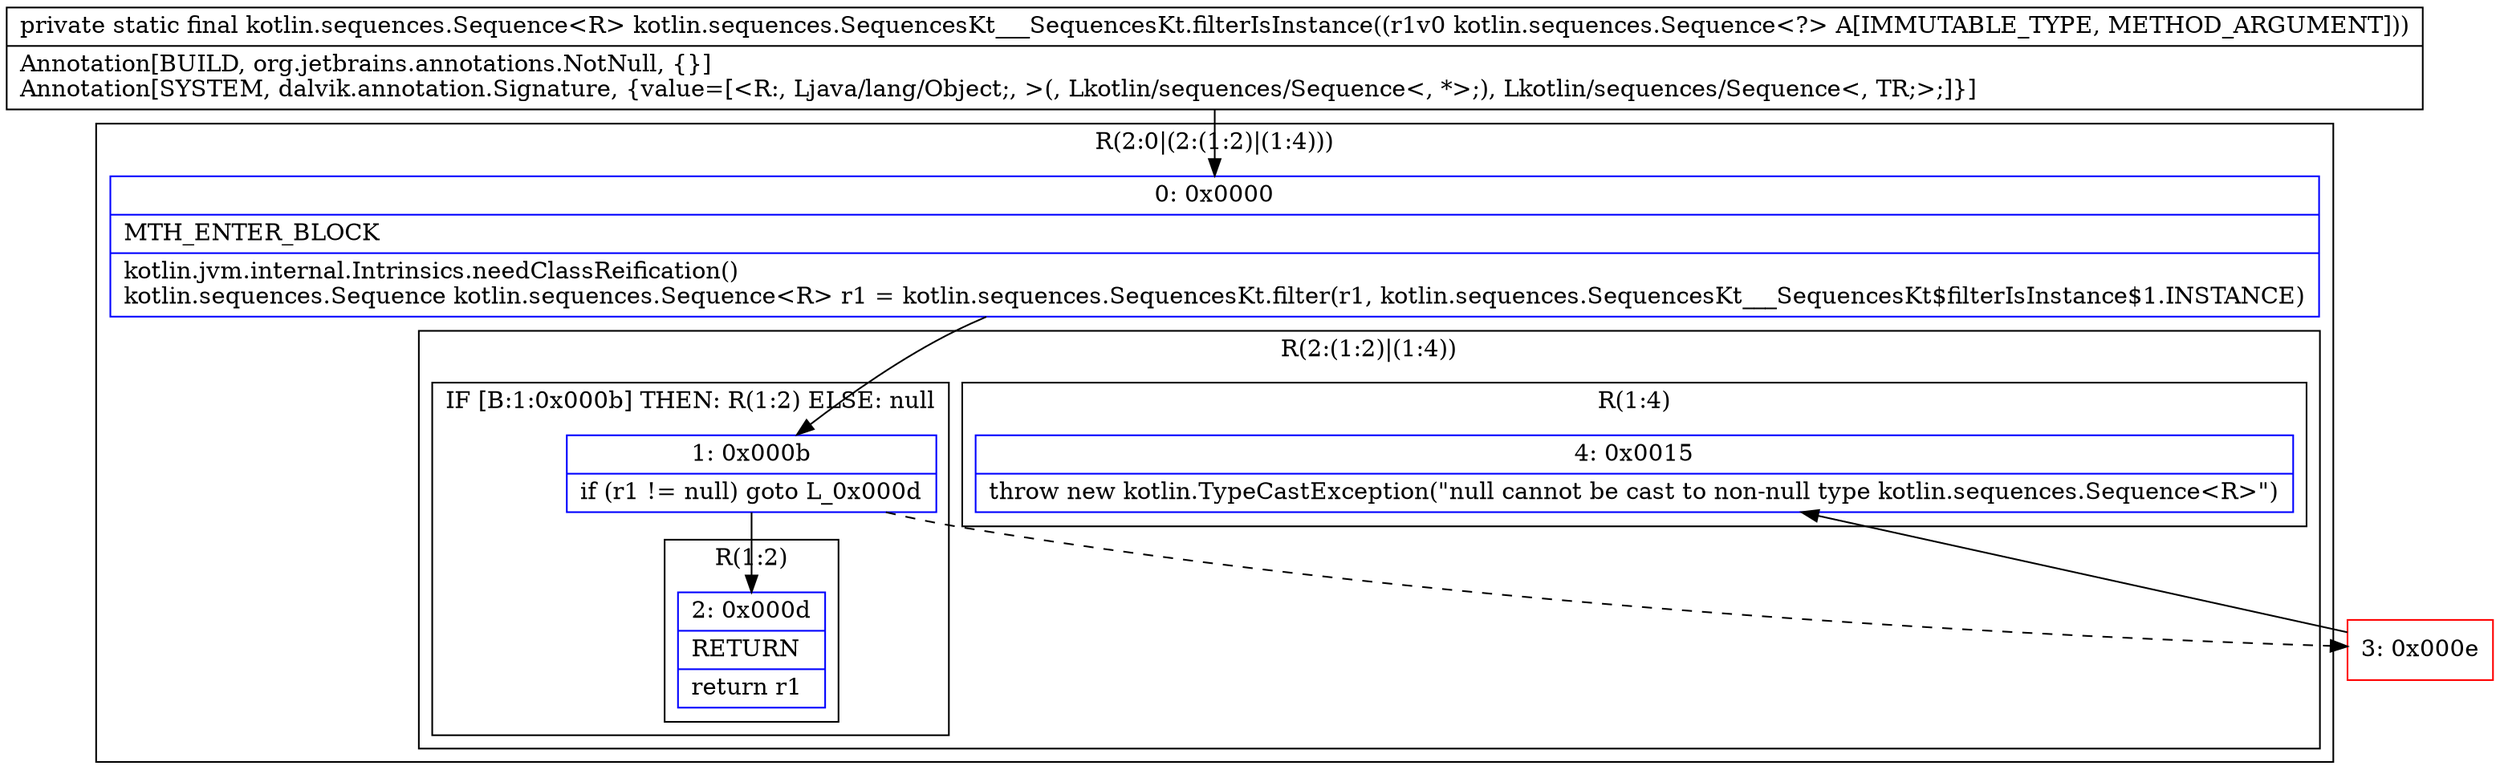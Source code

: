 digraph "CFG forkotlin.sequences.SequencesKt___SequencesKt.filterIsInstance(Lkotlin\/sequences\/Sequence;)Lkotlin\/sequences\/Sequence;" {
subgraph cluster_Region_504372161 {
label = "R(2:0|(2:(1:2)|(1:4)))";
node [shape=record,color=blue];
Node_0 [shape=record,label="{0\:\ 0x0000|MTH_ENTER_BLOCK\l|kotlin.jvm.internal.Intrinsics.needClassReification()\lkotlin.sequences.Sequence kotlin.sequences.Sequence\<R\> r1 = kotlin.sequences.SequencesKt.filter(r1, kotlin.sequences.SequencesKt___SequencesKt$filterIsInstance$1.INSTANCE)\l}"];
subgraph cluster_Region_178543748 {
label = "R(2:(1:2)|(1:4))";
node [shape=record,color=blue];
subgraph cluster_IfRegion_1227935097 {
label = "IF [B:1:0x000b] THEN: R(1:2) ELSE: null";
node [shape=record,color=blue];
Node_1 [shape=record,label="{1\:\ 0x000b|if (r1 != null) goto L_0x000d\l}"];
subgraph cluster_Region_413352518 {
label = "R(1:2)";
node [shape=record,color=blue];
Node_2 [shape=record,label="{2\:\ 0x000d|RETURN\l|return r1\l}"];
}
}
subgraph cluster_Region_927303123 {
label = "R(1:4)";
node [shape=record,color=blue];
Node_4 [shape=record,label="{4\:\ 0x0015|throw new kotlin.TypeCastException(\"null cannot be cast to non\-null type kotlin.sequences.Sequence\<R\>\")\l}"];
}
}
}
Node_3 [shape=record,color=red,label="{3\:\ 0x000e}"];
MethodNode[shape=record,label="{private static final kotlin.sequences.Sequence\<R\> kotlin.sequences.SequencesKt___SequencesKt.filterIsInstance((r1v0 kotlin.sequences.Sequence\<?\> A[IMMUTABLE_TYPE, METHOD_ARGUMENT]))  | Annotation[BUILD, org.jetbrains.annotations.NotNull, \{\}]\lAnnotation[SYSTEM, dalvik.annotation.Signature, \{value=[\<R:, Ljava\/lang\/Object;, \>(, Lkotlin\/sequences\/Sequence\<, *\>;), Lkotlin\/sequences\/Sequence\<, TR;\>;]\}]\l}"];
MethodNode -> Node_0;
Node_0 -> Node_1;
Node_1 -> Node_2;
Node_1 -> Node_3[style=dashed];
Node_3 -> Node_4;
}

